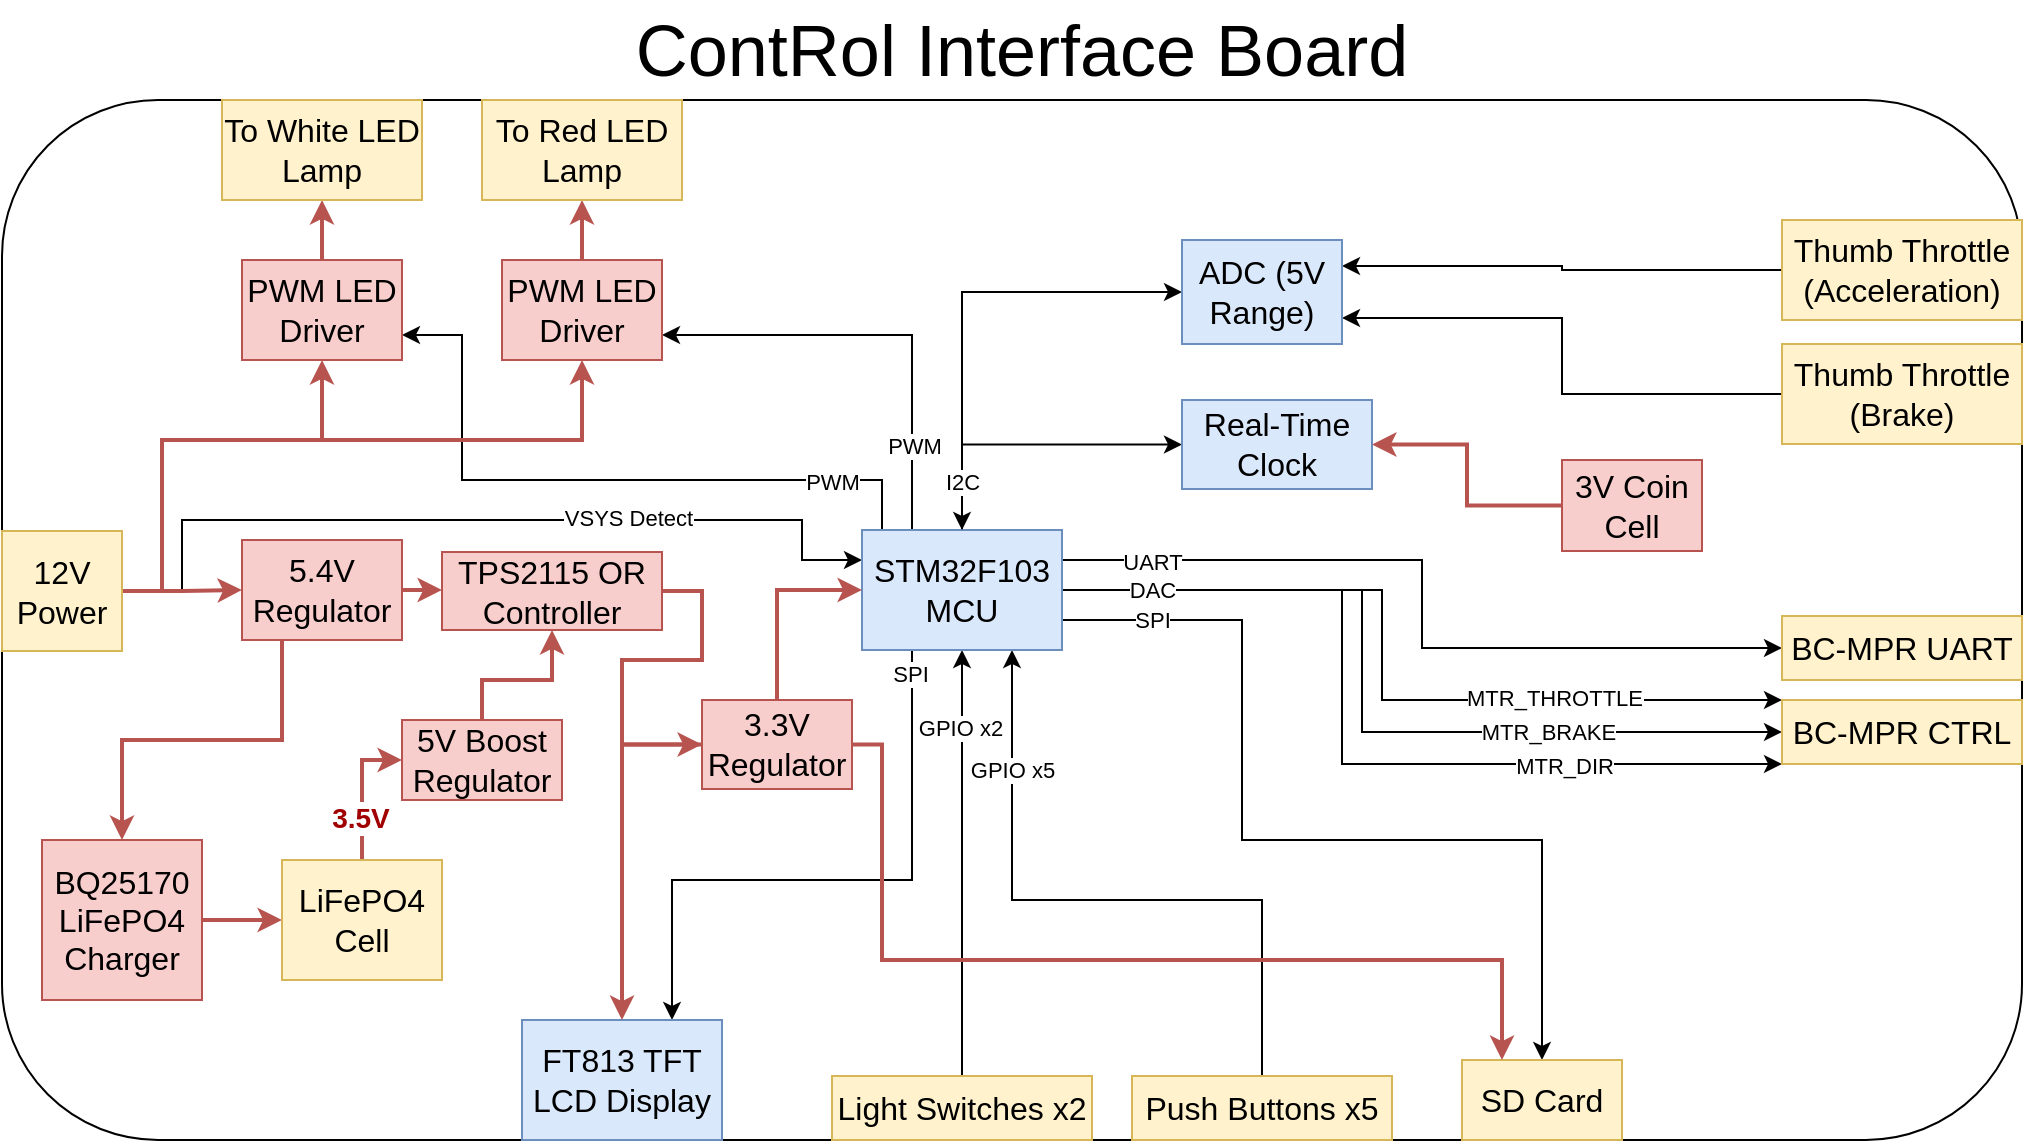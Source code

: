 <mxfile version="22.1.18" type="device">
  <diagram name="Page-1" id="DU1WIyxH42wrOqtbVyOI">
    <mxGraphModel dx="478" dy="281" grid="1" gridSize="10" guides="1" tooltips="1" connect="1" arrows="1" fold="1" page="1" pageScale="1" pageWidth="1100" pageHeight="850" math="0" shadow="0">
      <root>
        <mxCell id="0" />
        <mxCell id="1" parent="0" />
        <mxCell id="OFXTIT4xApqQ2Ra7HmwU-2" value="" style="rounded=1;whiteSpace=wrap;html=1;" parent="1" vertex="1">
          <mxGeometry x="60" y="180" width="1010" height="520" as="geometry" />
        </mxCell>
        <mxCell id="OFXTIT4xApqQ2Ra7HmwU-4" value="ContRol Interface Board" style="text;html=1;strokeColor=none;fillColor=none;align=center;verticalAlign=middle;whiteSpace=wrap;rounded=0;fontSize=36;" parent="1" vertex="1">
          <mxGeometry x="350" y="130" width="440" height="50" as="geometry" />
        </mxCell>
        <mxCell id="OFXTIT4xApqQ2Ra7HmwU-23" style="edgeStyle=orthogonalEdgeStyle;rounded=0;orthogonalLoop=1;jettySize=auto;html=1;exitX=0.25;exitY=0;exitDx=0;exitDy=0;entryX=1;entryY=0.75;entryDx=0;entryDy=0;" parent="1" source="OFXTIT4xApqQ2Ra7HmwU-5" target="OFXTIT4xApqQ2Ra7HmwU-15" edge="1">
          <mxGeometry relative="1" as="geometry" />
        </mxCell>
        <mxCell id="OFXTIT4xApqQ2Ra7HmwU-27" value="PWM" style="edgeLabel;html=1;align=center;verticalAlign=middle;resizable=0;points=[];" parent="OFXTIT4xApqQ2Ra7HmwU-23" vertex="1" connectable="0">
          <mxGeometry x="0.645" y="3" relative="1" as="geometry">
            <mxPoint x="86" y="52" as="offset" />
          </mxGeometry>
        </mxCell>
        <mxCell id="OFXTIT4xApqQ2Ra7HmwU-24" style="edgeStyle=orthogonalEdgeStyle;rounded=0;orthogonalLoop=1;jettySize=auto;html=1;exitX=0.25;exitY=0;exitDx=0;exitDy=0;entryX=1;entryY=0.75;entryDx=0;entryDy=0;" parent="1" source="OFXTIT4xApqQ2Ra7HmwU-5" target="OFXTIT4xApqQ2Ra7HmwU-14" edge="1">
          <mxGeometry relative="1" as="geometry">
            <Array as="points">
              <mxPoint x="500" y="395" />
              <mxPoint x="500" y="370" />
              <mxPoint x="290" y="370" />
              <mxPoint x="290" y="298" />
            </Array>
          </mxGeometry>
        </mxCell>
        <mxCell id="OFXTIT4xApqQ2Ra7HmwU-26" value="PWM" style="edgeLabel;html=1;align=center;verticalAlign=middle;resizable=0;points=[];" parent="OFXTIT4xApqQ2Ra7HmwU-24" vertex="1" connectable="0">
          <mxGeometry x="0.836" relative="1" as="geometry">
            <mxPoint x="186" y="73" as="offset" />
          </mxGeometry>
        </mxCell>
        <mxCell id="p1Ai8-NW_MYThjUpGvwp-1" style="edgeStyle=orthogonalEdgeStyle;rounded=0;orthogonalLoop=1;jettySize=auto;html=1;exitX=1;exitY=0.25;exitDx=0;exitDy=0;entryX=0;entryY=0.5;entryDx=0;entryDy=0;" parent="1" source="OFXTIT4xApqQ2Ra7HmwU-5" target="OFXTIT4xApqQ2Ra7HmwU-64" edge="1">
          <mxGeometry relative="1" as="geometry" />
        </mxCell>
        <mxCell id="p1Ai8-NW_MYThjUpGvwp-2" value="UART" style="edgeLabel;html=1;align=center;verticalAlign=middle;resizable=0;points=[];" parent="p1Ai8-NW_MYThjUpGvwp-1" vertex="1" connectable="0">
          <mxGeometry x="-0.78" y="-1" relative="1" as="geometry">
            <mxPoint as="offset" />
          </mxGeometry>
        </mxCell>
        <mxCell id="p1Ai8-NW_MYThjUpGvwp-4" style="edgeStyle=orthogonalEdgeStyle;rounded=0;orthogonalLoop=1;jettySize=auto;html=1;exitX=1;exitY=0.5;exitDx=0;exitDy=0;entryX=0;entryY=0;entryDx=0;entryDy=0;" parent="1" source="OFXTIT4xApqQ2Ra7HmwU-5" target="p1Ai8-NW_MYThjUpGvwp-3" edge="1">
          <mxGeometry relative="1" as="geometry">
            <Array as="points">
              <mxPoint x="750" y="425" />
              <mxPoint x="750" y="480" />
            </Array>
          </mxGeometry>
        </mxCell>
        <mxCell id="p1Ai8-NW_MYThjUpGvwp-7" value="MTR_THROTTLE" style="edgeLabel;html=1;align=center;verticalAlign=middle;resizable=0;points=[];" parent="p1Ai8-NW_MYThjUpGvwp-4" vertex="1" connectable="0">
          <mxGeometry x="0.447" y="1" relative="1" as="geometry">
            <mxPoint as="offset" />
          </mxGeometry>
        </mxCell>
        <mxCell id="p1Ai8-NW_MYThjUpGvwp-5" style="edgeStyle=orthogonalEdgeStyle;rounded=0;orthogonalLoop=1;jettySize=auto;html=1;exitX=1;exitY=0.5;exitDx=0;exitDy=0;entryX=0;entryY=0.5;entryDx=0;entryDy=0;" parent="1" source="OFXTIT4xApqQ2Ra7HmwU-5" target="p1Ai8-NW_MYThjUpGvwp-3" edge="1">
          <mxGeometry relative="1" as="geometry">
            <Array as="points">
              <mxPoint x="740" y="425" />
              <mxPoint x="740" y="496" />
            </Array>
          </mxGeometry>
        </mxCell>
        <mxCell id="p1Ai8-NW_MYThjUpGvwp-8" value="MTR_BRAKE" style="edgeLabel;html=1;align=center;verticalAlign=middle;resizable=0;points=[];" parent="p1Ai8-NW_MYThjUpGvwp-5" vertex="1" connectable="0">
          <mxGeometry x="0.429" y="-1" relative="1" as="geometry">
            <mxPoint x="6" y="-1" as="offset" />
          </mxGeometry>
        </mxCell>
        <mxCell id="p1Ai8-NW_MYThjUpGvwp-6" style="edgeStyle=orthogonalEdgeStyle;rounded=0;orthogonalLoop=1;jettySize=auto;html=1;exitX=1;exitY=0.5;exitDx=0;exitDy=0;entryX=0;entryY=1;entryDx=0;entryDy=0;" parent="1" source="OFXTIT4xApqQ2Ra7HmwU-5" target="p1Ai8-NW_MYThjUpGvwp-3" edge="1">
          <mxGeometry relative="1" as="geometry">
            <Array as="points">
              <mxPoint x="730" y="425" />
              <mxPoint x="730" y="512" />
            </Array>
          </mxGeometry>
        </mxCell>
        <mxCell id="p1Ai8-NW_MYThjUpGvwp-10" value="MTR_DIR" style="edgeLabel;html=1;align=center;verticalAlign=middle;resizable=0;points=[];" parent="p1Ai8-NW_MYThjUpGvwp-6" vertex="1" connectable="0">
          <mxGeometry x="0.512" y="-1" relative="1" as="geometry">
            <mxPoint as="offset" />
          </mxGeometry>
        </mxCell>
        <mxCell id="C6wNyZwViqPI6TZBWglV-10" value="DAC" style="edgeLabel;html=1;align=center;verticalAlign=middle;resizable=0;points=[];" parent="p1Ai8-NW_MYThjUpGvwp-6" vertex="1" connectable="0">
          <mxGeometry x="-0.8" y="2" relative="1" as="geometry">
            <mxPoint y="2" as="offset" />
          </mxGeometry>
        </mxCell>
        <mxCell id="p1Ai8-NW_MYThjUpGvwp-12" style="edgeStyle=orthogonalEdgeStyle;rounded=0;orthogonalLoop=1;jettySize=auto;html=1;exitX=0.75;exitY=1;exitDx=0;exitDy=0;entryX=0.5;entryY=0;entryDx=0;entryDy=0;startArrow=classic;startFill=1;endArrow=none;endFill=0;" parent="1" source="OFXTIT4xApqQ2Ra7HmwU-5" target="p1Ai8-NW_MYThjUpGvwp-11" edge="1">
          <mxGeometry relative="1" as="geometry">
            <Array as="points">
              <mxPoint x="565" y="580" />
              <mxPoint x="690" y="580" />
            </Array>
          </mxGeometry>
        </mxCell>
        <mxCell id="p1Ai8-NW_MYThjUpGvwp-13" value="GPIO x5" style="edgeLabel;html=1;align=center;verticalAlign=middle;resizable=0;points=[];" parent="p1Ai8-NW_MYThjUpGvwp-12" vertex="1" connectable="0">
          <mxGeometry x="-0.571" y="-2" relative="1" as="geometry">
            <mxPoint x="2" y="-13" as="offset" />
          </mxGeometry>
        </mxCell>
        <mxCell id="C6wNyZwViqPI6TZBWglV-2" style="edgeStyle=orthogonalEdgeStyle;rounded=0;orthogonalLoop=1;jettySize=auto;html=1;exitX=0.5;exitY=1;exitDx=0;exitDy=0;entryX=0.5;entryY=0;entryDx=0;entryDy=0;startArrow=classic;startFill=1;endArrow=none;endFill=0;" parent="1" source="OFXTIT4xApqQ2Ra7HmwU-5" target="C6wNyZwViqPI6TZBWglV-1" edge="1">
          <mxGeometry relative="1" as="geometry">
            <Array as="points">
              <mxPoint x="540" y="530" />
              <mxPoint x="540" y="530" />
            </Array>
          </mxGeometry>
        </mxCell>
        <mxCell id="C6wNyZwViqPI6TZBWglV-4" value="GPIO x2" style="edgeLabel;html=1;align=center;verticalAlign=middle;resizable=0;points=[];" parent="C6wNyZwViqPI6TZBWglV-2" vertex="1" connectable="0">
          <mxGeometry x="-0.848" y="-1" relative="1" as="geometry">
            <mxPoint y="23" as="offset" />
          </mxGeometry>
        </mxCell>
        <mxCell id="C6wNyZwViqPI6TZBWglV-11" style="edgeStyle=orthogonalEdgeStyle;rounded=0;orthogonalLoop=1;jettySize=auto;html=1;exitX=0;exitY=0.25;exitDx=0;exitDy=0;entryX=1;entryY=0.5;entryDx=0;entryDy=0;endArrow=none;endFill=0;startArrow=classic;startFill=1;" parent="1" source="OFXTIT4xApqQ2Ra7HmwU-5" target="OFXTIT4xApqQ2Ra7HmwU-12" edge="1">
          <mxGeometry relative="1" as="geometry">
            <Array as="points">
              <mxPoint x="460" y="410" />
              <mxPoint x="460" y="390" />
              <mxPoint x="150" y="390" />
              <mxPoint x="150" y="426" />
            </Array>
          </mxGeometry>
        </mxCell>
        <mxCell id="C6wNyZwViqPI6TZBWglV-12" value="VSYS Detect" style="edgeLabel;html=1;align=center;verticalAlign=middle;resizable=0;points=[];" parent="C6wNyZwViqPI6TZBWglV-11" vertex="1" connectable="0">
          <mxGeometry x="-0.355" y="-1" relative="1" as="geometry">
            <mxPoint as="offset" />
          </mxGeometry>
        </mxCell>
        <mxCell id="C6wNyZwViqPI6TZBWglV-13" style="edgeStyle=orthogonalEdgeStyle;rounded=0;orthogonalLoop=1;jettySize=auto;html=1;exitX=0.5;exitY=0;exitDx=0;exitDy=0;entryX=0;entryY=0.5;entryDx=0;entryDy=0;" parent="1" source="OFXTIT4xApqQ2Ra7HmwU-5" target="C6wNyZwViqPI6TZBWglV-5" edge="1">
          <mxGeometry relative="1" as="geometry" />
        </mxCell>
        <mxCell id="C6wNyZwViqPI6TZBWglV-40" style="edgeStyle=orthogonalEdgeStyle;rounded=0;orthogonalLoop=1;jettySize=auto;html=1;exitX=1;exitY=0.75;exitDx=0;exitDy=0;entryX=0.5;entryY=0;entryDx=0;entryDy=0;" parent="1" source="OFXTIT4xApqQ2Ra7HmwU-5" target="OFXTIT4xApqQ2Ra7HmwU-39" edge="1">
          <mxGeometry relative="1" as="geometry">
            <Array as="points">
              <mxPoint x="680" y="440" />
              <mxPoint x="680" y="550" />
              <mxPoint x="830" y="550" />
            </Array>
          </mxGeometry>
        </mxCell>
        <mxCell id="C6wNyZwViqPI6TZBWglV-41" value="SPI" style="edgeLabel;html=1;align=center;verticalAlign=middle;resizable=0;points=[];" parent="C6wNyZwViqPI6TZBWglV-40" vertex="1" connectable="0">
          <mxGeometry x="-0.827" relative="1" as="geometry">
            <mxPoint x="5" as="offset" />
          </mxGeometry>
        </mxCell>
        <mxCell id="sAeIsuw2qAjUhxFN0VYT-1" style="edgeStyle=orthogonalEdgeStyle;rounded=0;orthogonalLoop=1;jettySize=auto;html=1;exitX=0.25;exitY=1;exitDx=0;exitDy=0;entryX=0.75;entryY=0;entryDx=0;entryDy=0;" edge="1" parent="1" source="OFXTIT4xApqQ2Ra7HmwU-5" target="OFXTIT4xApqQ2Ra7HmwU-28">
          <mxGeometry relative="1" as="geometry">
            <Array as="points">
              <mxPoint x="515" y="570" />
              <mxPoint x="395" y="570" />
            </Array>
          </mxGeometry>
        </mxCell>
        <mxCell id="sAeIsuw2qAjUhxFN0VYT-2" value="SPI" style="edgeLabel;html=1;align=center;verticalAlign=middle;resizable=0;points=[];" vertex="1" connectable="0" parent="sAeIsuw2qAjUhxFN0VYT-1">
          <mxGeometry x="-0.921" y="-1" relative="1" as="geometry">
            <mxPoint as="offset" />
          </mxGeometry>
        </mxCell>
        <mxCell id="OFXTIT4xApqQ2Ra7HmwU-5" value="STM32F103 MCU" style="rounded=0;whiteSpace=wrap;html=1;fillColor=#dae8fc;strokeColor=#6c8ebf;fontSize=16;" parent="1" vertex="1">
          <mxGeometry x="490" y="395" width="100" height="60" as="geometry" />
        </mxCell>
        <mxCell id="C6wNyZwViqPI6TZBWglV-26" style="edgeStyle=orthogonalEdgeStyle;rounded=0;orthogonalLoop=1;jettySize=auto;html=1;exitX=0.25;exitY=1;exitDx=0;exitDy=0;entryX=0.5;entryY=0;entryDx=0;entryDy=0;fillColor=#f8cecc;strokeColor=#b85450;strokeWidth=2;" parent="1" source="OFXTIT4xApqQ2Ra7HmwU-10" target="C6wNyZwViqPI6TZBWglV-19" edge="1">
          <mxGeometry relative="1" as="geometry" />
        </mxCell>
        <mxCell id="C6wNyZwViqPI6TZBWglV-33" style="edgeStyle=orthogonalEdgeStyle;rounded=0;orthogonalLoop=1;jettySize=auto;html=1;exitX=1;exitY=0.5;exitDx=0;exitDy=0;entryX=0;entryY=0.5;entryDx=0;entryDy=0;fillColor=#f8cecc;strokeColor=#b85450;strokeWidth=2;" parent="1" source="OFXTIT4xApqQ2Ra7HmwU-10" target="C6wNyZwViqPI6TZBWglV-30" edge="1">
          <mxGeometry relative="1" as="geometry" />
        </mxCell>
        <mxCell id="OFXTIT4xApqQ2Ra7HmwU-10" value="5.4V Regulator" style="rounded=0;whiteSpace=wrap;html=1;fillColor=#f8cecc;strokeColor=#b85450;fontSize=16;" parent="1" vertex="1">
          <mxGeometry x="180" y="400" width="80" height="50" as="geometry" />
        </mxCell>
        <mxCell id="OFXTIT4xApqQ2Ra7HmwU-13" style="edgeStyle=orthogonalEdgeStyle;rounded=0;orthogonalLoop=1;jettySize=auto;html=1;exitX=1;exitY=0.5;exitDx=0;exitDy=0;entryX=0;entryY=0.5;entryDx=0;entryDy=0;fillColor=#f8cecc;strokeColor=#b85450;strokeWidth=2;" parent="1" source="OFXTIT4xApqQ2Ra7HmwU-12" target="OFXTIT4xApqQ2Ra7HmwU-10" edge="1">
          <mxGeometry relative="1" as="geometry" />
        </mxCell>
        <mxCell id="OFXTIT4xApqQ2Ra7HmwU-16" style="edgeStyle=orthogonalEdgeStyle;rounded=0;orthogonalLoop=1;jettySize=auto;html=1;exitX=1;exitY=0.5;exitDx=0;exitDy=0;entryX=0.5;entryY=1;entryDx=0;entryDy=0;fillColor=#f8cecc;strokeColor=#b85450;strokeWidth=2;" parent="1" source="OFXTIT4xApqQ2Ra7HmwU-12" target="OFXTIT4xApqQ2Ra7HmwU-14" edge="1">
          <mxGeometry relative="1" as="geometry">
            <Array as="points">
              <mxPoint x="140" y="426" />
              <mxPoint x="140" y="350" />
              <mxPoint x="220" y="350" />
            </Array>
          </mxGeometry>
        </mxCell>
        <mxCell id="OFXTIT4xApqQ2Ra7HmwU-17" style="edgeStyle=orthogonalEdgeStyle;rounded=0;orthogonalLoop=1;jettySize=auto;html=1;exitX=1;exitY=0.5;exitDx=0;exitDy=0;entryX=0.5;entryY=1;entryDx=0;entryDy=0;fillColor=#f8cecc;strokeColor=#b85450;strokeWidth=2;" parent="1" source="OFXTIT4xApqQ2Ra7HmwU-12" target="OFXTIT4xApqQ2Ra7HmwU-15" edge="1">
          <mxGeometry relative="1" as="geometry">
            <Array as="points">
              <mxPoint x="140" y="426" />
              <mxPoint x="140" y="350" />
              <mxPoint x="350" y="350" />
            </Array>
          </mxGeometry>
        </mxCell>
        <mxCell id="OFXTIT4xApqQ2Ra7HmwU-12" value="12V Power" style="rounded=0;whiteSpace=wrap;html=1;fillColor=#fff2cc;strokeColor=#d6b656;fontSize=16;" parent="1" vertex="1">
          <mxGeometry x="60" y="395.5" width="60" height="60" as="geometry" />
        </mxCell>
        <mxCell id="OFXTIT4xApqQ2Ra7HmwU-19" style="edgeStyle=orthogonalEdgeStyle;rounded=0;orthogonalLoop=1;jettySize=auto;html=1;exitX=0.5;exitY=0;exitDx=0;exitDy=0;entryX=0.5;entryY=1;entryDx=0;entryDy=0;fillColor=#f8cecc;strokeColor=#b85450;strokeWidth=2;" parent="1" source="OFXTIT4xApqQ2Ra7HmwU-14" target="OFXTIT4xApqQ2Ra7HmwU-18" edge="1">
          <mxGeometry relative="1" as="geometry" />
        </mxCell>
        <mxCell id="OFXTIT4xApqQ2Ra7HmwU-14" value="PWM LED Driver" style="rounded=0;whiteSpace=wrap;html=1;fillColor=#f8cecc;strokeColor=#b85450;fontSize=16;" parent="1" vertex="1">
          <mxGeometry x="180" y="260" width="80" height="50" as="geometry" />
        </mxCell>
        <mxCell id="OFXTIT4xApqQ2Ra7HmwU-22" style="edgeStyle=orthogonalEdgeStyle;rounded=0;orthogonalLoop=1;jettySize=auto;html=1;exitX=0.5;exitY=0;exitDx=0;exitDy=0;entryX=0.5;entryY=1;entryDx=0;entryDy=0;strokeWidth=2;fillColor=#f8cecc;strokeColor=#b85450;" parent="1" source="OFXTIT4xApqQ2Ra7HmwU-15" target="OFXTIT4xApqQ2Ra7HmwU-21" edge="1">
          <mxGeometry relative="1" as="geometry" />
        </mxCell>
        <mxCell id="OFXTIT4xApqQ2Ra7HmwU-15" value="PWM LED Driver" style="rounded=0;whiteSpace=wrap;html=1;fillColor=#f8cecc;strokeColor=#b85450;fontSize=16;" parent="1" vertex="1">
          <mxGeometry x="310" y="260" width="80" height="50" as="geometry" />
        </mxCell>
        <mxCell id="OFXTIT4xApqQ2Ra7HmwU-18" value="To White LED Lamp" style="rounded=0;whiteSpace=wrap;html=1;fillColor=#fff2cc;strokeColor=#d6b656;fontSize=16;" parent="1" vertex="1">
          <mxGeometry x="170" y="180" width="100" height="50" as="geometry" />
        </mxCell>
        <mxCell id="OFXTIT4xApqQ2Ra7HmwU-21" value="To Red LED Lamp" style="rounded=0;whiteSpace=wrap;html=1;fillColor=#fff2cc;strokeColor=#d6b656;fontSize=16;" parent="1" vertex="1">
          <mxGeometry x="300" y="180" width="100" height="50" as="geometry" />
        </mxCell>
        <mxCell id="OFXTIT4xApqQ2Ra7HmwU-28" value="FT813 TFT LCD Display" style="rounded=0;whiteSpace=wrap;html=1;fillColor=#dae8fc;strokeColor=#6c8ebf;fontSize=16;" parent="1" vertex="1">
          <mxGeometry x="320" y="640" width="100" height="60" as="geometry" />
        </mxCell>
        <mxCell id="C6wNyZwViqPI6TZBWglV-34" style="edgeStyle=orthogonalEdgeStyle;rounded=0;orthogonalLoop=1;jettySize=auto;html=1;exitX=0.5;exitY=0;exitDx=0;exitDy=0;entryX=0.5;entryY=1;entryDx=0;entryDy=0;fillColor=#f8cecc;strokeColor=#b85450;strokeWidth=2;" parent="1" source="OFXTIT4xApqQ2Ra7HmwU-29" target="C6wNyZwViqPI6TZBWglV-30" edge="1">
          <mxGeometry relative="1" as="geometry">
            <Array as="points">
              <mxPoint x="300" y="470" />
              <mxPoint x="335" y="470" />
            </Array>
          </mxGeometry>
        </mxCell>
        <mxCell id="OFXTIT4xApqQ2Ra7HmwU-29" value="5V Boost Regulator" style="rounded=0;whiteSpace=wrap;html=1;fillColor=#f8cecc;strokeColor=#b85450;fontSize=16;" parent="1" vertex="1">
          <mxGeometry x="260" y="490" width="80" height="40" as="geometry" />
        </mxCell>
        <mxCell id="OFXTIT4xApqQ2Ra7HmwU-39" value="SD Card" style="rounded=0;whiteSpace=wrap;html=1;fillColor=#fff2cc;strokeColor=#d6b656;fontSize=16;" parent="1" vertex="1">
          <mxGeometry x="790" y="660" width="80" height="40" as="geometry" />
        </mxCell>
        <mxCell id="OFXTIT4xApqQ2Ra7HmwU-60" style="edgeStyle=orthogonalEdgeStyle;rounded=0;orthogonalLoop=1;jettySize=auto;html=1;exitX=0;exitY=0.5;exitDx=0;exitDy=0;entryX=1;entryY=0.25;entryDx=0;entryDy=0;" parent="1" source="OFXTIT4xApqQ2Ra7HmwU-50" target="OFXTIT4xApqQ2Ra7HmwU-59" edge="1">
          <mxGeometry relative="1" as="geometry" />
        </mxCell>
        <mxCell id="OFXTIT4xApqQ2Ra7HmwU-50" value="Thumb Throttle (Acceleration)" style="rounded=0;whiteSpace=wrap;html=1;fillColor=#fff2cc;strokeColor=#d6b656;fontSize=16;" parent="1" vertex="1">
          <mxGeometry x="950" y="240" width="120" height="50" as="geometry" />
        </mxCell>
        <mxCell id="OFXTIT4xApqQ2Ra7HmwU-61" style="edgeStyle=orthogonalEdgeStyle;rounded=0;orthogonalLoop=1;jettySize=auto;html=1;exitX=0;exitY=0.5;exitDx=0;exitDy=0;entryX=1;entryY=0.75;entryDx=0;entryDy=0;" parent="1" source="OFXTIT4xApqQ2Ra7HmwU-51" target="OFXTIT4xApqQ2Ra7HmwU-59" edge="1">
          <mxGeometry relative="1" as="geometry" />
        </mxCell>
        <mxCell id="OFXTIT4xApqQ2Ra7HmwU-51" value="Thumb Throttle (Brake)" style="rounded=0;whiteSpace=wrap;html=1;fillColor=#fff2cc;strokeColor=#d6b656;fontSize=16;" parent="1" vertex="1">
          <mxGeometry x="950" y="302" width="120" height="50" as="geometry" />
        </mxCell>
        <mxCell id="OFXTIT4xApqQ2Ra7HmwU-62" style="edgeStyle=orthogonalEdgeStyle;rounded=0;orthogonalLoop=1;jettySize=auto;html=1;exitX=0;exitY=0.5;exitDx=0;exitDy=0;entryX=0.5;entryY=0;entryDx=0;entryDy=0;startArrow=classic;startFill=1;" parent="1" source="OFXTIT4xApqQ2Ra7HmwU-59" target="OFXTIT4xApqQ2Ra7HmwU-5" edge="1">
          <mxGeometry relative="1" as="geometry" />
        </mxCell>
        <mxCell id="OFXTIT4xApqQ2Ra7HmwU-63" value="I2C" style="edgeLabel;html=1;align=center;verticalAlign=middle;resizable=0;points=[];" parent="OFXTIT4xApqQ2Ra7HmwU-62" vertex="1" connectable="0">
          <mxGeometry x="0.597" relative="1" as="geometry">
            <mxPoint y="22" as="offset" />
          </mxGeometry>
        </mxCell>
        <mxCell id="OFXTIT4xApqQ2Ra7HmwU-59" value="ADC (5V Range)" style="rounded=0;whiteSpace=wrap;html=1;fillColor=#dae8fc;strokeColor=#6c8ebf;fontSize=16;" parent="1" vertex="1">
          <mxGeometry x="650" y="250" width="80" height="52" as="geometry" />
        </mxCell>
        <mxCell id="OFXTIT4xApqQ2Ra7HmwU-64" value="BC-MPR UART" style="rounded=0;whiteSpace=wrap;html=1;fillColor=#fff2cc;strokeColor=#d6b656;fontSize=16;" parent="1" vertex="1">
          <mxGeometry x="950" y="438" width="120" height="32" as="geometry" />
        </mxCell>
        <mxCell id="p1Ai8-NW_MYThjUpGvwp-3" value="BC-MPR CTRL" style="rounded=0;whiteSpace=wrap;html=1;fillColor=#fff2cc;strokeColor=#d6b656;fontSize=16;" parent="1" vertex="1">
          <mxGeometry x="950" y="480" width="120" height="32" as="geometry" />
        </mxCell>
        <mxCell id="p1Ai8-NW_MYThjUpGvwp-11" value="Push Buttons x5" style="rounded=0;whiteSpace=wrap;html=1;fillColor=#fff2cc;strokeColor=#d6b656;fontSize=16;" parent="1" vertex="1">
          <mxGeometry x="625" y="668" width="130" height="32" as="geometry" />
        </mxCell>
        <mxCell id="C6wNyZwViqPI6TZBWglV-1" value="Light Switches x2" style="rounded=0;whiteSpace=wrap;html=1;fillColor=#fff2cc;strokeColor=#d6b656;fontSize=16;" parent="1" vertex="1">
          <mxGeometry x="475" y="668" width="130" height="32" as="geometry" />
        </mxCell>
        <mxCell id="C6wNyZwViqPI6TZBWglV-5" value="Real-Time Clock" style="rounded=0;whiteSpace=wrap;html=1;fillColor=#dae8fc;strokeColor=#6c8ebf;fontSize=16;" parent="1" vertex="1">
          <mxGeometry x="650" y="330" width="95" height="44.5" as="geometry" />
        </mxCell>
        <mxCell id="C6wNyZwViqPI6TZBWglV-7" style="edgeStyle=orthogonalEdgeStyle;rounded=0;orthogonalLoop=1;jettySize=auto;html=1;exitX=0;exitY=0.5;exitDx=0;exitDy=0;entryX=1;entryY=0.5;entryDx=0;entryDy=0;fillColor=#f8cecc;strokeColor=#b85450;strokeWidth=2;" parent="1" source="C6wNyZwViqPI6TZBWglV-6" target="C6wNyZwViqPI6TZBWglV-5" edge="1">
          <mxGeometry relative="1" as="geometry" />
        </mxCell>
        <mxCell id="C6wNyZwViqPI6TZBWglV-6" value="3V Coin Cell" style="rounded=0;whiteSpace=wrap;html=1;fillColor=#f8cecc;strokeColor=#b85450;fontSize=16;" parent="1" vertex="1">
          <mxGeometry x="840" y="360" width="70" height="45.5" as="geometry" />
        </mxCell>
        <mxCell id="C6wNyZwViqPI6TZBWglV-36" style="edgeStyle=orthogonalEdgeStyle;rounded=0;orthogonalLoop=1;jettySize=auto;html=1;exitX=0;exitY=0.5;exitDx=0;exitDy=0;entryX=0.5;entryY=0;entryDx=0;entryDy=0;fillColor=#f8cecc;strokeColor=#b85450;strokeWidth=2;" parent="1" source="C6wNyZwViqPI6TZBWglV-14" target="OFXTIT4xApqQ2Ra7HmwU-28" edge="1">
          <mxGeometry relative="1" as="geometry" />
        </mxCell>
        <mxCell id="C6wNyZwViqPI6TZBWglV-37" style="edgeStyle=orthogonalEdgeStyle;rounded=0;orthogonalLoop=1;jettySize=auto;html=1;exitX=0.5;exitY=0;exitDx=0;exitDy=0;entryX=0;entryY=0.5;entryDx=0;entryDy=0;fillColor=#f8cecc;strokeColor=#b85450;strokeWidth=2;" parent="1" source="C6wNyZwViqPI6TZBWglV-14" target="OFXTIT4xApqQ2Ra7HmwU-5" edge="1">
          <mxGeometry relative="1" as="geometry" />
        </mxCell>
        <mxCell id="C6wNyZwViqPI6TZBWglV-43" style="edgeStyle=orthogonalEdgeStyle;rounded=0;orthogonalLoop=1;jettySize=auto;html=1;exitX=1;exitY=0.5;exitDx=0;exitDy=0;entryX=0.25;entryY=0;entryDx=0;entryDy=0;fillColor=#f8cecc;strokeColor=#b85450;strokeWidth=2;" parent="1" source="C6wNyZwViqPI6TZBWglV-14" target="OFXTIT4xApqQ2Ra7HmwU-39" edge="1">
          <mxGeometry relative="1" as="geometry">
            <Array as="points">
              <mxPoint x="500" y="502" />
              <mxPoint x="500" y="610" />
              <mxPoint x="810" y="610" />
            </Array>
          </mxGeometry>
        </mxCell>
        <mxCell id="C6wNyZwViqPI6TZBWglV-14" value="3.3V Regulator" style="rounded=0;whiteSpace=wrap;html=1;fillColor=#f8cecc;strokeColor=#b85450;fontSize=16;" parent="1" vertex="1">
          <mxGeometry x="410" y="480" width="75" height="44.5" as="geometry" />
        </mxCell>
        <mxCell id="C6wNyZwViqPI6TZBWglV-22" style="edgeStyle=orthogonalEdgeStyle;rounded=0;orthogonalLoop=1;jettySize=auto;html=1;exitX=1;exitY=0.5;exitDx=0;exitDy=0;entryX=0;entryY=0.5;entryDx=0;entryDy=0;fillColor=#f8cecc;strokeColor=#b85450;strokeWidth=2;" parent="1" source="C6wNyZwViqPI6TZBWglV-19" target="C6wNyZwViqPI6TZBWglV-20" edge="1">
          <mxGeometry relative="1" as="geometry" />
        </mxCell>
        <mxCell id="C6wNyZwViqPI6TZBWglV-19" value="BQ25170&lt;br&gt;LiFePO4 Charger" style="rounded=0;whiteSpace=wrap;html=1;fillColor=#f8cecc;strokeColor=#b85450;fontSize=16;" parent="1" vertex="1">
          <mxGeometry x="80" y="550" width="80" height="80" as="geometry" />
        </mxCell>
        <mxCell id="C6wNyZwViqPI6TZBWglV-29" style="edgeStyle=orthogonalEdgeStyle;rounded=0;orthogonalLoop=1;jettySize=auto;html=1;exitX=0.5;exitY=0;exitDx=0;exitDy=0;entryX=0;entryY=0.5;entryDx=0;entryDy=0;fillColor=#f8cecc;strokeColor=#b85450;strokeWidth=2;" parent="1" source="C6wNyZwViqPI6TZBWglV-20" target="OFXTIT4xApqQ2Ra7HmwU-29" edge="1">
          <mxGeometry relative="1" as="geometry" />
        </mxCell>
        <mxCell id="C6wNyZwViqPI6TZBWglV-42" value="3.5V" style="edgeLabel;html=1;align=center;verticalAlign=middle;resizable=0;points=[];fontSize=14;fontStyle=1;fontColor=#A10000;" parent="C6wNyZwViqPI6TZBWglV-29" vertex="1" connectable="0">
          <mxGeometry x="-0.381" y="1" relative="1" as="geometry">
            <mxPoint as="offset" />
          </mxGeometry>
        </mxCell>
        <mxCell id="C6wNyZwViqPI6TZBWglV-20" value="LiFePO4 Cell" style="rounded=0;whiteSpace=wrap;html=1;fillColor=#fff2cc;strokeColor=#d6b656;fontSize=16;" parent="1" vertex="1">
          <mxGeometry x="200" y="560" width="80" height="60" as="geometry" />
        </mxCell>
        <mxCell id="C6wNyZwViqPI6TZBWglV-35" style="edgeStyle=orthogonalEdgeStyle;rounded=0;orthogonalLoop=1;jettySize=auto;html=1;exitX=1;exitY=0.5;exitDx=0;exitDy=0;entryX=0;entryY=0.5;entryDx=0;entryDy=0;fillColor=#f8cecc;strokeColor=#b85450;strokeWidth=2;" parent="1" source="C6wNyZwViqPI6TZBWglV-30" target="C6wNyZwViqPI6TZBWglV-14" edge="1">
          <mxGeometry relative="1" as="geometry">
            <Array as="points">
              <mxPoint x="410" y="425" />
              <mxPoint x="410" y="460" />
              <mxPoint x="370" y="460" />
              <mxPoint x="370" y="502" />
            </Array>
          </mxGeometry>
        </mxCell>
        <mxCell id="C6wNyZwViqPI6TZBWglV-30" value="TPS2115 OR Controller" style="rounded=0;whiteSpace=wrap;html=1;fillColor=#f8cecc;strokeColor=#b85450;fontSize=16;" parent="1" vertex="1">
          <mxGeometry x="280" y="406" width="110" height="39" as="geometry" />
        </mxCell>
      </root>
    </mxGraphModel>
  </diagram>
</mxfile>

